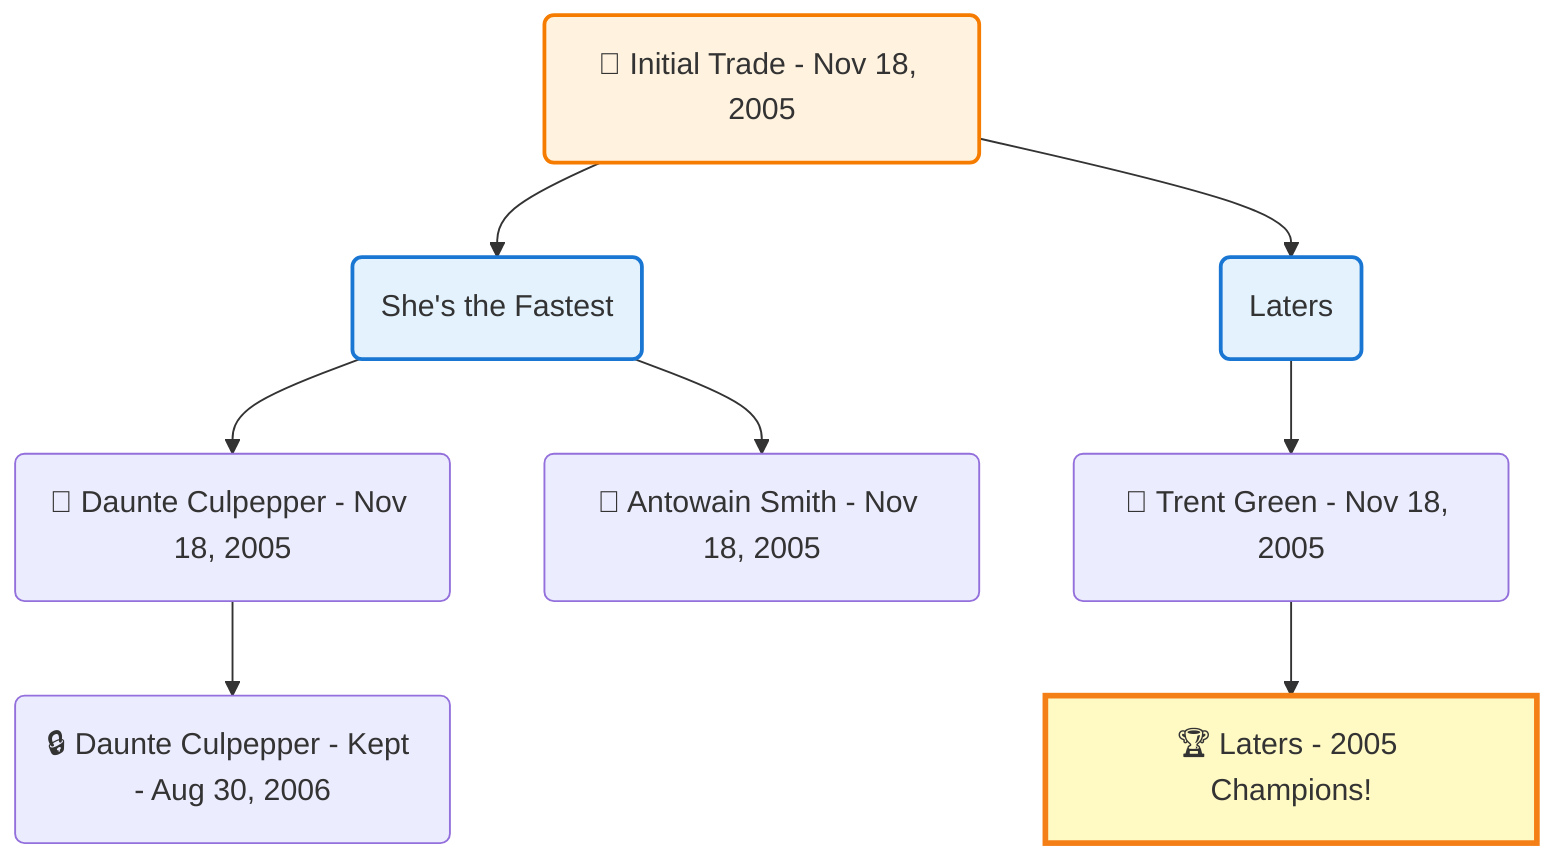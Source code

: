 flowchart TD

    TRADE_MAIN("🔄 Initial Trade - Nov 18, 2005")
    TEAM_1("She's the Fastest")
    TEAM_2("Laters")
    NODE_5ab5eff2-8bb5-4004-b255-51849d4c8465("🔄 Daunte Culpepper - Nov 18, 2005")
    NODE_669e3933-9be8-430f-9abd-a64c20c79f47("🔒 Daunte Culpepper - Kept - Aug 30, 2006")
    NODE_e596635c-f617-4bfe-a16b-8d4585549004("🔄 Trent Green - Nov 18, 2005")
    CHAMP_825928a9-7194-43aa-b7ae-fc78c2510b16_2005["🏆 Laters - 2005 Champions!"]
    NODE_5cb43d92-7613-4633-8131-e1f703ca05ea("🔄 Antowain Smith - Nov 18, 2005")

    TRADE_MAIN --> TEAM_1
    TRADE_MAIN --> TEAM_2
    TEAM_1 --> NODE_5ab5eff2-8bb5-4004-b255-51849d4c8465
    NODE_5ab5eff2-8bb5-4004-b255-51849d4c8465 --> NODE_669e3933-9be8-430f-9abd-a64c20c79f47
    TEAM_2 --> NODE_e596635c-f617-4bfe-a16b-8d4585549004
    NODE_e596635c-f617-4bfe-a16b-8d4585549004 --> CHAMP_825928a9-7194-43aa-b7ae-fc78c2510b16_2005
    TEAM_1 --> NODE_5cb43d92-7613-4633-8131-e1f703ca05ea

    %% Node styling
    classDef teamNode fill:#e3f2fd,stroke:#1976d2,stroke-width:2px
    classDef tradeNode fill:#fff3e0,stroke:#f57c00,stroke-width:2px
    classDef playerNode fill:#f3e5f5,stroke:#7b1fa2,stroke-width:1px
    classDef nonRootPlayerNode fill:#f5f5f5,stroke:#757575,stroke-width:1px
    classDef endNode fill:#ffebee,stroke:#c62828,stroke-width:2px
    classDef waiverNode fill:#e8f5e8,stroke:#388e3c,stroke-width:2px
    classDef championshipNode fill:#fff9c4,stroke:#f57f17,stroke-width:3px

    class TEAM_1,TEAM_2 teamNode
    class CHAMP_825928a9-7194-43aa-b7ae-fc78c2510b16_2005 championshipNode
    class TRADE_MAIN tradeNode